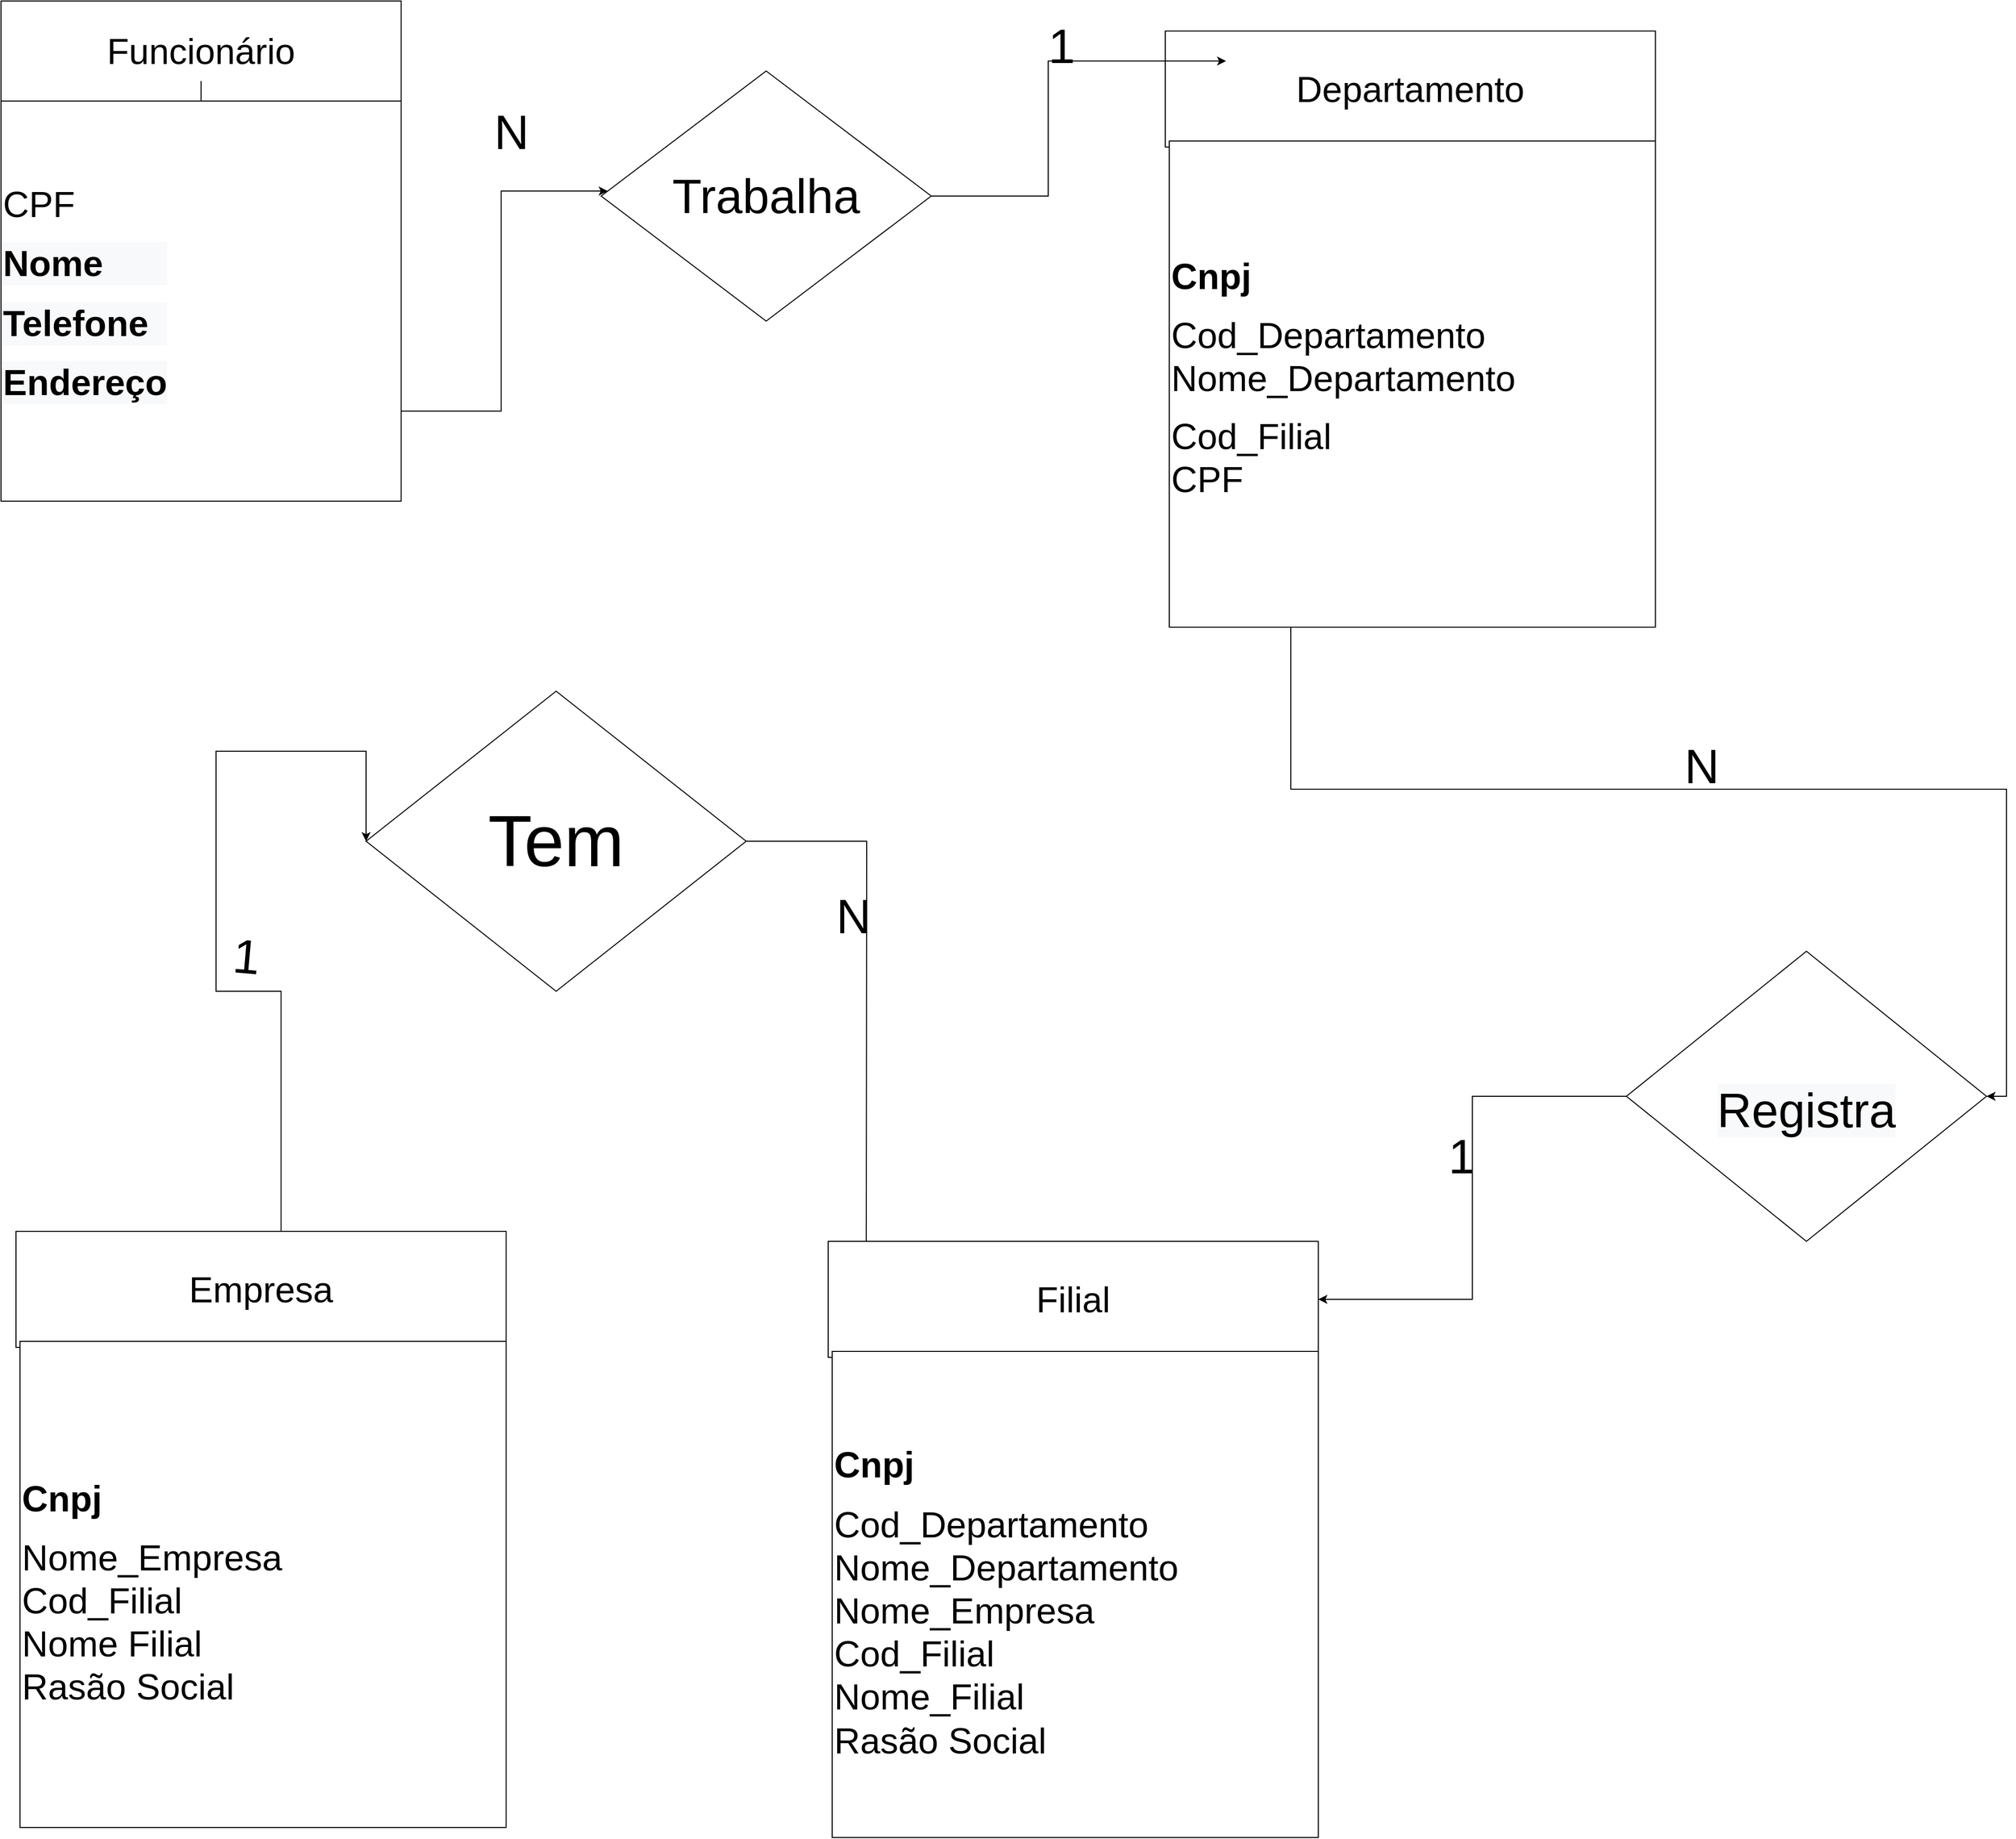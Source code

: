 <mxfile version="15.2.7" type="device"><diagram id="hXWnpA6RJwuhuObcyyDy" name="Page-1"><mxGraphModel dx="9044" dy="7074" grid="1" gridSize="10" guides="1" tooltips="1" connect="1" arrows="1" fold="1" page="1" pageScale="1" pageWidth="1169" pageHeight="827" math="0" shadow="0"><root><mxCell id="0"/><mxCell id="1" parent="0"/><mxCell id="d7Dg24sbo8b-KDSmi6_v-4" value="&lt;font style=&quot;font-size: 36px&quot;&gt;Funcionário&lt;/font&gt;" style="rounded=0;whiteSpace=wrap;html=1;" parent="1" vertex="1"><mxGeometry x="-4520" y="-4800" width="400" height="100" as="geometry"/></mxCell><mxCell id="d7Dg24sbo8b-KDSmi6_v-19" style="edgeStyle=orthogonalEdgeStyle;rounded=0;orthogonalLoop=1;jettySize=auto;html=1;exitX=1;exitY=0.25;exitDx=0;exitDy=0;" parent="1" source="d7Dg24sbo8b-KDSmi6_v-5" target="d7Dg24sbo8b-KDSmi6_v-17" edge="1"><mxGeometry relative="1" as="geometry"><Array as="points"><mxPoint x="-4120" y="-4390"/><mxPoint x="-4020" y="-4390"/><mxPoint x="-4020" y="-4610"/></Array></mxGeometry></mxCell><mxCell id="d7Dg24sbo8b-KDSmi6_v-44" value="" style="edgeStyle=orthogonalEdgeStyle;rounded=0;orthogonalLoop=1;jettySize=auto;html=1;" parent="1" source="d7Dg24sbo8b-KDSmi6_v-5" target="d7Dg24sbo8b-KDSmi6_v-4" edge="1"><mxGeometry relative="1" as="geometry"/></mxCell><mxCell id="d7Dg24sbo8b-KDSmi6_v-5" value="&lt;span style=&quot;font-size: 36px ; font-family: &amp;#34;helvetica&amp;#34;&quot;&gt;CPF&lt;/span&gt;&lt;br&gt;&lt;h1 style=&quot;color: rgb(0 , 0 , 0) ; font-family: &amp;#34;helvetica&amp;#34; ; font-style: normal ; letter-spacing: normal ; text-indent: 0px ; text-transform: none ; word-spacing: 0px ; background-color: rgb(248 , 249 , 250)&quot;&gt;&lt;font style=&quot;font-size: 36px&quot;&gt;Nome&lt;/font&gt;&lt;/h1&gt;&lt;h1 style=&quot;color: rgb(0 , 0 , 0) ; font-family: &amp;#34;helvetica&amp;#34; ; font-style: normal ; letter-spacing: normal ; text-indent: 0px ; text-transform: none ; word-spacing: 0px ; background-color: rgb(248 , 249 , 250)&quot;&gt;&lt;font style=&quot;font-size: 36px&quot;&gt;Telefone&lt;/font&gt;&lt;/h1&gt;&lt;h1 style=&quot;color: rgb(0 , 0 , 0) ; font-family: &amp;#34;helvetica&amp;#34; ; font-style: normal ; letter-spacing: normal ; text-indent: 0px ; text-transform: none ; word-spacing: 0px ; background-color: rgb(248 , 249 , 250)&quot;&gt;&lt;font style=&quot;font-size: 36px&quot;&gt;Endereço&lt;/font&gt;&lt;/h1&gt;" style="whiteSpace=wrap;html=1;aspect=fixed;align=left;" parent="1" vertex="1"><mxGeometry x="-4520" y="-4700" width="400" height="400" as="geometry"/></mxCell><mxCell id="d7Dg24sbo8b-KDSmi6_v-6" value="&lt;font style=&quot;font-size: 36px&quot;&gt;Departamento&lt;/font&gt;" style="rounded=0;whiteSpace=wrap;html=1;" parent="1" vertex="1"><mxGeometry x="-3356" y="-4770" width="490" height="116" as="geometry"/></mxCell><mxCell id="d7Dg24sbo8b-KDSmi6_v-26" style="edgeStyle=orthogonalEdgeStyle;rounded=0;orthogonalLoop=1;jettySize=auto;html=1;exitX=0.25;exitY=1;exitDx=0;exitDy=0;entryX=1;entryY=0.5;entryDx=0;entryDy=0;" parent="1" source="d7Dg24sbo8b-KDSmi6_v-7" target="d7Dg24sbo8b-KDSmi6_v-25" edge="1"><mxGeometry relative="1" as="geometry"><mxPoint x="-2625" y="-3690" as="targetPoint"/></mxGeometry></mxCell><mxCell id="d7Dg24sbo8b-KDSmi6_v-7" value="&lt;h1&gt;&lt;span style=&quot;font-size: 36px&quot;&gt;Cnpj&lt;/span&gt;&lt;/h1&gt;&lt;div&gt;&lt;span style=&quot;font-size: 36px&quot;&gt;Cod_Departamento&lt;/span&gt;&lt;/div&gt;&lt;div&gt;&lt;span style=&quot;font-size: 36px&quot;&gt;Nome_Departamento&lt;/span&gt;&lt;/div&gt;&lt;div&gt;&lt;br&gt;&lt;/div&gt;&lt;div&gt;&lt;span style=&quot;font-size: 36px&quot;&gt;Cod_Filial&lt;/span&gt;&lt;/div&gt;&lt;div&gt;&lt;span style=&quot;font-size: 36px&quot;&gt;CPF&lt;/span&gt;&lt;/div&gt;&lt;div&gt;&lt;br&gt;&lt;/div&gt;&lt;div&gt;&lt;br&gt;&lt;/div&gt;" style="whiteSpace=wrap;html=1;aspect=fixed;align=left;" parent="1" vertex="1"><mxGeometry x="-3352" y="-4660" width="486" height="486" as="geometry"/></mxCell><mxCell id="d7Dg24sbo8b-KDSmi6_v-33" style="edgeStyle=orthogonalEdgeStyle;rounded=0;orthogonalLoop=1;jettySize=auto;html=1;entryX=0;entryY=0.5;entryDx=0;entryDy=0;" parent="1" target="d7Dg24sbo8b-KDSmi6_v-32" edge="1"><mxGeometry relative="1" as="geometry"><mxPoint x="-4240" y="-3560" as="sourcePoint"/><mxPoint x="-4345" y="-4090" as="targetPoint"/><Array as="points"><mxPoint x="-4240" y="-3810"/><mxPoint x="-4305" y="-3810"/><mxPoint x="-4305" y="-4050"/></Array></mxGeometry></mxCell><mxCell id="d7Dg24sbo8b-KDSmi6_v-22" style="edgeStyle=orthogonalEdgeStyle;rounded=0;orthogonalLoop=1;jettySize=auto;html=1;exitX=1;exitY=0.5;exitDx=0;exitDy=0;entryX=0.124;entryY=0.259;entryDx=0;entryDy=0;entryPerimeter=0;" parent="1" source="d7Dg24sbo8b-KDSmi6_v-17" target="d7Dg24sbo8b-KDSmi6_v-6" edge="1"><mxGeometry relative="1" as="geometry"/></mxCell><mxCell id="d7Dg24sbo8b-KDSmi6_v-17" value="&lt;span style=&quot;font-size: 48px&quot;&gt;Trabalha&lt;/span&gt;" style="rhombus;whiteSpace=wrap;html=1;" parent="1" vertex="1"><mxGeometry x="-3920" y="-4730" width="330" height="250" as="geometry"/></mxCell><mxCell id="d7Dg24sbo8b-KDSmi6_v-20" value="&lt;span style=&quot;font-size: 48px&quot;&gt;N&lt;/span&gt;" style="text;html=1;align=center;verticalAlign=middle;resizable=0;points=[];autosize=1;strokeColor=none;fillColor=none;" parent="1" vertex="1"><mxGeometry x="-4035" y="-4684" width="50" height="30" as="geometry"/></mxCell><mxCell id="d7Dg24sbo8b-KDSmi6_v-21" value="&lt;font style=&quot;font-size: 48px&quot;&gt;1&lt;/font&gt;" style="text;html=1;align=center;verticalAlign=middle;resizable=0;points=[];autosize=1;strokeColor=none;fillColor=none;" parent="1" vertex="1"><mxGeometry x="-3480" y="-4770" width="40" height="30" as="geometry"/></mxCell><mxCell id="d7Dg24sbo8b-KDSmi6_v-54" style="edgeStyle=orthogonalEdgeStyle;rounded=0;orthogonalLoop=1;jettySize=auto;html=1;exitX=0;exitY=0.5;exitDx=0;exitDy=0;entryX=1;entryY=0.5;entryDx=0;entryDy=0;" parent="1" source="d7Dg24sbo8b-KDSmi6_v-25" target="d7Dg24sbo8b-KDSmi6_v-51" edge="1"><mxGeometry relative="1" as="geometry"><mxPoint x="-3195" y="-3480" as="targetPoint"/></mxGeometry></mxCell><mxCell id="d7Dg24sbo8b-KDSmi6_v-25" value="&lt;br&gt;&lt;br&gt;&lt;span style=&quot;color: rgb(0 , 0 , 0) ; font-family: &amp;#34;helvetica&amp;#34; ; font-size: 48px ; font-style: normal ; font-weight: 400 ; letter-spacing: normal ; text-align: center ; text-indent: 0px ; text-transform: none ; word-spacing: 0px ; background-color: rgb(248 , 249 , 250) ; display: inline ; float: none&quot;&gt;Registra&lt;/span&gt;&lt;br&gt;" style="rhombus;whiteSpace=wrap;html=1;" parent="1" vertex="1"><mxGeometry x="-2895" y="-3850" width="360" height="290" as="geometry"/></mxCell><mxCell id="d7Dg24sbo8b-KDSmi6_v-28" value="&lt;font style=&quot;font-size: 48px&quot;&gt;N&lt;/font&gt;" style="text;html=1;align=center;verticalAlign=middle;resizable=0;points=[];autosize=1;strokeColor=none;fillColor=none;" parent="1" vertex="1"><mxGeometry x="-2845" y="-4050" width="50" height="30" as="geometry"/></mxCell><mxCell id="d7Dg24sbo8b-KDSmi6_v-29" value="&lt;font style=&quot;font-size: 48px&quot;&gt;1&lt;/font&gt;" style="text;html=1;align=center;verticalAlign=middle;resizable=0;points=[];autosize=1;strokeColor=none;fillColor=none;" parent="1" vertex="1"><mxGeometry x="-3080" y="-3660" width="40" height="30" as="geometry"/></mxCell><mxCell id="d7Dg24sbo8b-KDSmi6_v-30" value="&lt;font style=&quot;font-size: 48px&quot;&gt;N&lt;/font&gt;" style="text;html=1;align=center;verticalAlign=middle;resizable=0;points=[];autosize=1;strokeColor=none;fillColor=none;" parent="1" vertex="1"><mxGeometry x="-3693" y="-3900" width="50" height="30" as="geometry"/></mxCell><mxCell id="d7Dg24sbo8b-KDSmi6_v-31" value="&lt;font style=&quot;font-size: 48px&quot;&gt;1&lt;/font&gt;" style="text;html=1;align=center;verticalAlign=middle;resizable=0;points=[];autosize=1;strokeColor=none;fillColor=none;rotation=5;" parent="1" vertex="1"><mxGeometry x="-4295" y="-3860" width="40" height="30" as="geometry"/></mxCell><mxCell id="d7Dg24sbo8b-KDSmi6_v-35" style="edgeStyle=orthogonalEdgeStyle;rounded=0;orthogonalLoop=1;jettySize=auto;html=1;exitX=1;exitY=0.5;exitDx=0;exitDy=0;" parent="1" source="d7Dg24sbo8b-KDSmi6_v-32" edge="1"><mxGeometry relative="1" as="geometry"><mxPoint x="-3655" y="-3480" as="targetPoint"/></mxGeometry></mxCell><mxCell id="d7Dg24sbo8b-KDSmi6_v-32" value="&lt;font style=&quot;font-size: 72px&quot;&gt;Tem&lt;/font&gt;" style="rhombus;whiteSpace=wrap;html=1;" parent="1" vertex="1"><mxGeometry x="-4155" y="-4110" width="380" height="300" as="geometry"/></mxCell><mxCell id="d7Dg24sbo8b-KDSmi6_v-49" value="&lt;font style=&quot;font-size: 36px&quot;&gt;Empresa&lt;/font&gt;" style="rounded=0;whiteSpace=wrap;html=1;" parent="1" vertex="1"><mxGeometry x="-4505" y="-3570" width="490" height="116" as="geometry"/></mxCell><mxCell id="d7Dg24sbo8b-KDSmi6_v-50" value="&lt;h1&gt;&lt;span style=&quot;font-size: 36px&quot;&gt;Cnpj&lt;/span&gt;&lt;/h1&gt;&lt;div&gt;&lt;span style=&quot;font-size: 36px&quot;&gt;Nome_Empresa&lt;/span&gt;&lt;/div&gt;&lt;div&gt;&lt;span style=&quot;font-size: 36px&quot;&gt;Cod_Filial&lt;/span&gt;&lt;/div&gt;&lt;div&gt;&lt;span style=&quot;font-size: 36px&quot;&gt;Nome Filial&lt;/span&gt;&lt;/div&gt;&lt;div&gt;&lt;span style=&quot;font-size: 36px&quot;&gt;Rasão Social&lt;/span&gt;&lt;/div&gt;" style="whiteSpace=wrap;html=1;aspect=fixed;align=left;" parent="1" vertex="1"><mxGeometry x="-4501" y="-3460" width="486" height="486" as="geometry"/></mxCell><mxCell id="d7Dg24sbo8b-KDSmi6_v-51" value="&lt;font style=&quot;font-size: 36px&quot;&gt;Filial&lt;/font&gt;" style="rounded=0;whiteSpace=wrap;html=1;" parent="1" vertex="1"><mxGeometry x="-3693" y="-3560" width="490" height="116" as="geometry"/></mxCell><mxCell id="d7Dg24sbo8b-KDSmi6_v-52" value="&lt;h1&gt;&lt;span style=&quot;font-size: 36px&quot;&gt;Cnpj&lt;/span&gt;&lt;/h1&gt;&lt;div&gt;&lt;span style=&quot;font-size: 36px&quot;&gt;Cod_Departamento&lt;/span&gt;&lt;/div&gt;&lt;div&gt;&lt;span style=&quot;font-size: 36px&quot;&gt;Nome_Departamento&lt;/span&gt;&lt;/div&gt;&lt;div&gt;&lt;span style=&quot;font-size: 36px&quot;&gt;Nome_Empresa&lt;/span&gt;&lt;/div&gt;&lt;div&gt;&lt;span style=&quot;font-size: 36px&quot;&gt;Cod_Filial&lt;/span&gt;&lt;/div&gt;&lt;div&gt;&lt;span style=&quot;font-size: 36px&quot;&gt;Nome_Filial&lt;/span&gt;&lt;/div&gt;&lt;div&gt;&lt;span style=&quot;font-size: 36px&quot;&gt;Rasão Social&lt;/span&gt;&lt;/div&gt;" style="whiteSpace=wrap;html=1;aspect=fixed;align=left;" parent="1" vertex="1"><mxGeometry x="-3689" y="-3450" width="486" height="486" as="geometry"/></mxCell></root></mxGraphModel></diagram></mxfile>